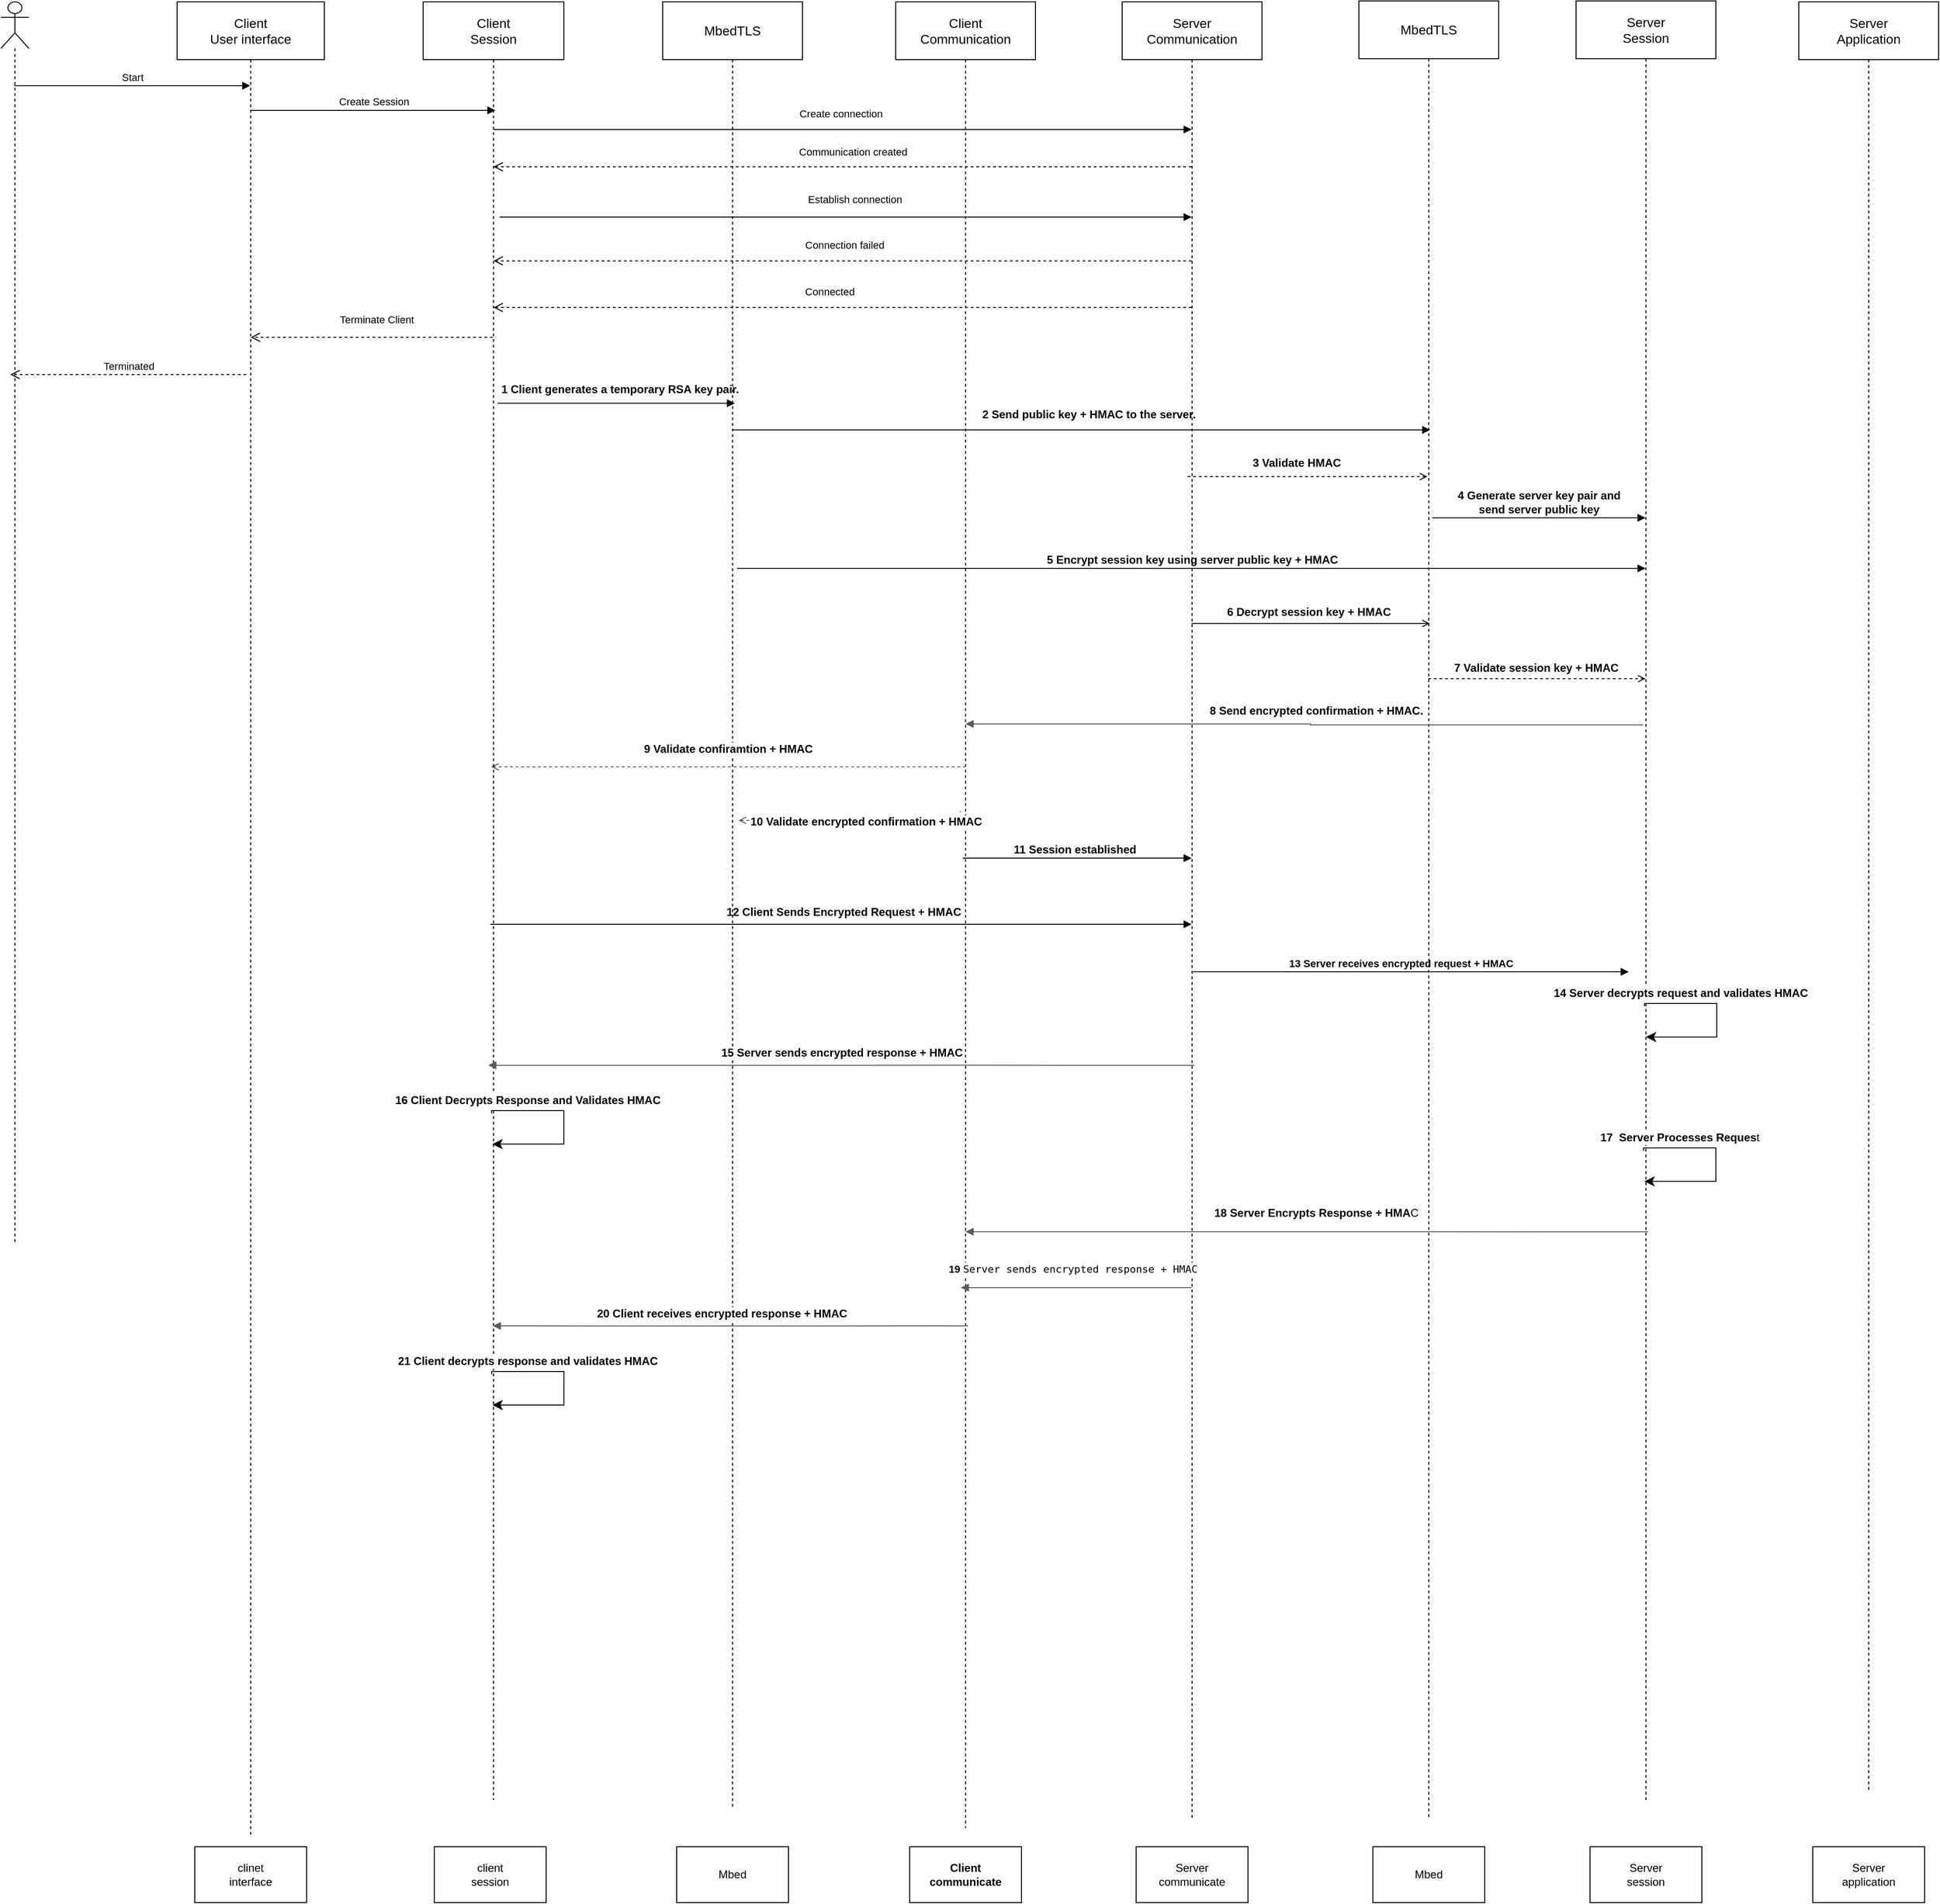 <mxfile>
    <diagram id="hEeOqorTtUtQZ6ahrq-n" name="Page-1">
        <mxGraphModel dx="2336" dy="851" grid="1" gridSize="10" guides="1" tooltips="1" connect="1" arrows="1" fold="1" page="1" pageScale="1" pageWidth="850" pageHeight="1100" math="0" shadow="0">
            <root>
                <mxCell id="0"/>
                <mxCell id="1" parent="0"/>
                <mxCell id="34" value="&lt;span style=&quot;font-size: 14px;&quot;&gt;MbedTLS&lt;/span&gt;" style="shape=umlLifeline;perimeter=lifelinePerimeter;whiteSpace=wrap;html=1;container=1;collapsible=0;recursiveResize=0;outlineConnect=0;size=62;" parent="1" vertex="1">
                    <mxGeometry x="670" y="20" width="150" height="1940" as="geometry"/>
                </mxCell>
                <mxCell id="148" value="&lt;b&gt;9 Validate confiramtion + HMAC&lt;/b&gt;" style="edgeStyle=orthogonalEdgeStyle;html=1;endArrow=none;elbow=vertical;startArrow=open;startFill=0;strokeColor=#545B64;rounded=0;fontSize=12;dashed=1;" parent="34" target="35" edge="1">
                    <mxGeometry y="19" width="100" relative="1" as="geometry">
                        <mxPoint x="-184" y="821.004" as="sourcePoint"/>
                        <mxPoint x="273" y="821" as="targetPoint"/>
                        <mxPoint as="offset"/>
                        <Array as="points">
                            <mxPoint x="163" y="821"/>
                            <mxPoint x="163" y="821"/>
                        </Array>
                    </mxGeometry>
                </mxCell>
                <mxCell id="35" value="&lt;span style=&quot;font-size: 14px;&quot;&gt;Client&lt;br&gt;Communication&lt;br&gt;&lt;/span&gt;" style="shape=umlLifeline;perimeter=lifelinePerimeter;whiteSpace=wrap;html=1;container=1;collapsible=0;recursiveResize=0;outlineConnect=0;size=62;" parent="1" vertex="1">
                    <mxGeometry x="920" y="20" width="150" height="1960" as="geometry"/>
                </mxCell>
                <mxCell id="134" value="Establish connection" style="html=1;verticalAlign=bottom;endArrow=block;" parent="35" target="36" edge="1">
                    <mxGeometry x="0.025" y="10" width="80" relative="1" as="geometry">
                        <mxPoint x="-425" y="231" as="sourcePoint"/>
                        <mxPoint x="284.6" y="232.26" as="targetPoint"/>
                        <mxPoint as="offset"/>
                    </mxGeometry>
                </mxCell>
                <mxCell id="36" value="&lt;span style=&quot;font-size: 14px;&quot;&gt;Server&lt;br&gt;Communication&lt;br&gt;&lt;/span&gt;" style="shape=umlLifeline;perimeter=lifelinePerimeter;whiteSpace=wrap;html=1;container=1;collapsible=0;recursiveResize=0;outlineConnect=0;size=62;" parent="1" vertex="1">
                    <mxGeometry x="1163" y="20" width="150" height="1950" as="geometry"/>
                </mxCell>
                <mxCell id="166" value="13 Server receives encrypted request + HMAC" style="html=1;verticalAlign=bottom;labelBackgroundColor=none;endArrow=block;endFill=1;fontStyle=1;" parent="36" edge="1">
                    <mxGeometry x="-0.046" width="160" relative="1" as="geometry">
                        <mxPoint x="75.977" y="1041" as="sourcePoint"/>
                        <mxPoint x="543.5" y="1041" as="targetPoint"/>
                        <mxPoint as="offset"/>
                    </mxGeometry>
                </mxCell>
                <mxCell id="248" value="&lt;font style=&quot;font-size: 11px;&quot;&gt;&lt;b style=&quot;&quot;&gt;19&amp;nbsp;&lt;/b&gt;&lt;code style=&quot;&quot;&gt;Server sends encrypted response + HMAC&lt;/code&gt;&lt;/font&gt;" style="edgeStyle=orthogonalEdgeStyle;html=1;endArrow=none;elbow=vertical;startArrow=block;startFill=1;strokeColor=#545B64;rounded=0;fontSize=12;" parent="36" target="36" edge="1">
                    <mxGeometry x="-0.03" y="20" width="100" relative="1" as="geometry">
                        <mxPoint x="-172.996" y="1379.999" as="sourcePoint"/>
                        <mxPoint x="560.18" y="1380.049" as="targetPoint"/>
                        <mxPoint as="offset"/>
                        <Array as="points">
                            <mxPoint x="-23" y="1380"/>
                            <mxPoint x="-23" y="1380"/>
                        </Array>
                    </mxGeometry>
                </mxCell>
                <mxCell id="37" value="&lt;span style=&quot;font-size: 14px;&quot;&gt;MbedTLS&lt;br&gt;&lt;/span&gt;" style="shape=umlLifeline;perimeter=lifelinePerimeter;whiteSpace=wrap;html=1;container=1;collapsible=0;recursiveResize=0;outlineConnect=0;size=62;" parent="1" vertex="1">
                    <mxGeometry x="1417" y="19" width="150" height="1951" as="geometry"/>
                </mxCell>
                <mxCell id="247" value="&lt;b&gt;18&amp;nbsp;Server Encrypts Response + HMA&lt;/b&gt;C" style="edgeStyle=orthogonalEdgeStyle;html=1;endArrow=none;elbow=vertical;startArrow=block;startFill=1;strokeColor=#545B64;rounded=0;fontSize=12;" parent="37" source="35" edge="1">
                    <mxGeometry x="0.025" y="20" width="100" relative="1" as="geometry">
                        <mxPoint x="-407" y="1321" as="sourcePoint"/>
                        <mxPoint x="310.5" y="1321.109" as="targetPoint"/>
                        <mxPoint as="offset"/>
                        <Array as="points">
                            <mxPoint x="-197" y="1321"/>
                            <mxPoint x="-197" y="1321"/>
                        </Array>
                    </mxGeometry>
                </mxCell>
                <mxCell id="39" value="&lt;span style=&quot;font-size: 14px;&quot;&gt;Server&lt;br&gt;Application&lt;br&gt;&lt;/span&gt;" style="shape=umlLifeline;perimeter=lifelinePerimeter;whiteSpace=wrap;html=1;container=1;collapsible=0;recursiveResize=0;outlineConnect=0;size=62;" parent="1" vertex="1">
                    <mxGeometry x="1889" y="20" width="150" height="1920" as="geometry"/>
                </mxCell>
                <mxCell id="83" value="Communication created" style="html=1;verticalAlign=bottom;endArrow=open;dashed=1;endSize=8;" parent="1" source="36" target="33" edge="1">
                    <mxGeometry x="-0.028" y="-7" relative="1" as="geometry">
                        <mxPoint x="1166.5" y="197" as="sourcePoint"/>
                        <mxPoint x="490.25" y="197" as="targetPoint"/>
                        <Array as="points">
                            <mxPoint x="650" y="197"/>
                        </Array>
                        <mxPoint as="offset"/>
                    </mxGeometry>
                </mxCell>
                <mxCell id="85" value="Connected" style="html=1;verticalAlign=bottom;endArrow=open;dashed=1;endSize=8;" parent="1" source="36" target="33" edge="1">
                    <mxGeometry x="0.037" y="-8" relative="1" as="geometry">
                        <mxPoint x="1207" y="348" as="sourcePoint"/>
                        <mxPoint x="486.75" y="348" as="targetPoint"/>
                        <Array as="points">
                            <mxPoint x="655.19" y="348"/>
                        </Array>
                        <mxPoint as="offset"/>
                    </mxGeometry>
                </mxCell>
                <mxCell id="96" value="" style="shape=umlLifeline;participant=umlActor;perimeter=lifelinePerimeter;whiteSpace=wrap;html=1;container=1;collapsible=0;recursiveResize=0;verticalAlign=top;spacingTop=36;outlineConnect=0;size=50;" parent="1" vertex="1">
                    <mxGeometry x="-40" y="20" width="30" height="1331" as="geometry"/>
                </mxCell>
                <mxCell id="101" value="&lt;font style=&quot;font-size: 12px;&quot;&gt;1 Client generates a temporary RSA key pair.&lt;/font&gt;" style="html=1;verticalAlign=bottom;labelBackgroundColor=none;endArrow=block;endFill=1;fontStyle=1;" parent="1" edge="1">
                    <mxGeometry x="0.029" y="6" width="160" relative="1" as="geometry">
                        <mxPoint x="492.824" y="450.789" as="sourcePoint"/>
                        <mxPoint x="747.5" y="450.789" as="targetPoint"/>
                        <mxPoint as="offset"/>
                    </mxGeometry>
                </mxCell>
                <mxCell id="128" value="" style="html=1;verticalAlign=bottom;labelBackgroundColor=none;endArrow=block;endFill=1;" parent="1" source="34" edge="1">
                    <mxGeometry width="160" relative="1" as="geometry">
                        <mxPoint x="810" y="479" as="sourcePoint"/>
                        <mxPoint x="1493.5" y="479.411" as="targetPoint"/>
                        <Array as="points"/>
                    </mxGeometry>
                </mxCell>
                <mxCell id="132" value="&lt;font style=&quot;font-size: 12px;&quot;&gt;&lt;b&gt;2 Send&amp;nbsp;public key + HMAC to the server.&lt;/b&gt;&lt;/font&gt;" style="text;whiteSpace=wrap;html=1;" parent="1" vertex="1">
                    <mxGeometry x="1011" y="449" width="270" height="40" as="geometry"/>
                </mxCell>
                <mxCell id="81" value="Create connection" style="html=1;verticalAlign=bottom;endArrow=block;" parent="1" source="33" edge="1">
                    <mxGeometry x="-0.007" y="8" width="80" relative="1" as="geometry">
                        <mxPoint x="510" y="160" as="sourcePoint"/>
                        <mxPoint x="1237.5" y="157" as="targetPoint"/>
                        <mxPoint as="offset"/>
                    </mxGeometry>
                </mxCell>
                <mxCell id="136" value="&lt;span style=&quot;font-size: 14px;&quot;&gt;Server&lt;br&gt;Session&lt;br&gt;&lt;/span&gt;" style="shape=umlLifeline;perimeter=lifelinePerimeter;whiteSpace=wrap;html=1;container=1;collapsible=0;recursiveResize=0;outlineConnect=0;size=62;" parent="1" vertex="1">
                    <mxGeometry x="1650" y="19" width="150" height="1931" as="geometry"/>
                </mxCell>
                <mxCell id="147" value="&lt;b&gt;8 Send encrypted confirmation + HMAC.&lt;/b&gt;" style="edgeStyle=orthogonalEdgeStyle;html=1;endArrow=none;elbow=vertical;startArrow=block;startFill=1;strokeColor=#545B64;rounded=0;fontSize=12;" parent="136" source="35" edge="1">
                    <mxGeometry x="0.039" y="15" width="100" relative="1" as="geometry">
                        <mxPoint x="-642" y="775.5" as="sourcePoint"/>
                        <mxPoint x="72" y="777" as="targetPoint"/>
                        <mxPoint x="-1" as="offset"/>
                        <Array as="points">
                            <mxPoint x="-285" y="776"/>
                        </Array>
                    </mxGeometry>
                </mxCell>
                <mxCell id="176" value="&lt;b&gt;14 Server decrypts request and validates HMAC&lt;/b&gt;" style="edgeStyle=segmentEdgeStyle;endArrow=classic;html=1;curved=0;rounded=0;endSize=8;startSize=8;fontSize=12;exitX=0.523;exitY=0.848;exitDx=0;exitDy=0;exitPerimeter=0;" parent="136" target="136" edge="1">
                    <mxGeometry x="-0.569" y="11" width="50" height="50" relative="1" as="geometry">
                        <mxPoint x="73.45" y="1079.036" as="sourcePoint"/>
                        <mxPoint x="71" y="1124.92" as="targetPoint"/>
                        <Array as="points">
                            <mxPoint x="74" y="1076"/>
                            <mxPoint x="151" y="1076"/>
                            <mxPoint x="151" y="1112"/>
                        </Array>
                        <mxPoint as="offset"/>
                    </mxGeometry>
                </mxCell>
                <mxCell id="242" value="&lt;b&gt;17&amp;nbsp; Server Processes Reques&lt;/b&gt;t" style="edgeStyle=segmentEdgeStyle;endArrow=classic;html=1;curved=0;rounded=0;endSize=8;startSize=8;fontSize=12;exitX=0.523;exitY=0.848;exitDx=0;exitDy=0;exitPerimeter=0;" parent="136" edge="1">
                    <mxGeometry x="-0.569" y="11" width="50" height="50" relative="1" as="geometry">
                        <mxPoint x="72.51" y="1233.976" as="sourcePoint"/>
                        <mxPoint x="73.384" y="1266.94" as="targetPoint"/>
                        <Array as="points">
                            <mxPoint x="73.06" y="1230.94"/>
                            <mxPoint x="150.06" y="1230.94"/>
                            <mxPoint x="150.06" y="1266.94"/>
                        </Array>
                        <mxPoint as="offset"/>
                    </mxGeometry>
                </mxCell>
                <mxCell id="138" value="&lt;b&gt;3 Validate HMAC&lt;/b&gt;" style="html=1;verticalAlign=bottom;labelBackgroundColor=none;endArrow=open;endFill=0;fontSize=12;dashed=1;" parent="1" edge="1">
                    <mxGeometry x="-0.092" y="7" width="160" relative="1" as="geometry">
                        <mxPoint x="1233.25" y="529.5" as="sourcePoint"/>
                        <mxPoint x="1490.5" y="529.5" as="targetPoint"/>
                        <mxPoint y="1" as="offset"/>
                    </mxGeometry>
                </mxCell>
                <mxCell id="141" value="&lt;b&gt;4 Generate server key pair and &lt;br&gt;send server public key&lt;/b&gt;" style="html=1;verticalAlign=bottom;labelBackgroundColor=none;endArrow=block;endFill=1;fontSize=12;exitX=0.524;exitY=0.632;exitDx=0;exitDy=0;exitPerimeter=0;" parent="1" target="136" edge="1">
                    <mxGeometry x="-0.004" width="160" relative="1" as="geometry">
                        <mxPoint x="1495.6" y="573.752" as="sourcePoint"/>
                        <mxPoint x="1706.5" y="573.752" as="targetPoint"/>
                        <mxPoint as="offset"/>
                    </mxGeometry>
                </mxCell>
                <mxCell id="142" value="&lt;b&gt;5 Encrypt session key using server public key + HMAC&lt;/b&gt;" style="html=1;verticalAlign=bottom;labelBackgroundColor=none;endArrow=block;endFill=1;fontSize=12;" parent="1" target="136" edge="1">
                    <mxGeometry width="160" relative="1" as="geometry">
                        <mxPoint x="750" y="628" as="sourcePoint"/>
                        <mxPoint x="1706.5" y="628" as="targetPoint"/>
                    </mxGeometry>
                </mxCell>
                <mxCell id="143" value="&lt;b&gt;&lt;font style=&quot;font-size: 12px;&quot;&gt;6 Decrypt session key + HMAC&lt;/font&gt;&lt;/b&gt;" style="html=1;verticalAlign=bottom;labelBackgroundColor=none;endArrow=open;endFill=0;entryX=0.507;entryY=0.796;entryDx=0;entryDy=0;entryPerimeter=0;" parent="1" edge="1">
                    <mxGeometry x="-0.022" y="3" width="160" relative="1" as="geometry">
                        <mxPoint x="1237.5" y="687.156" as="sourcePoint"/>
                        <mxPoint x="1493.05" y="687.156" as="targetPoint"/>
                        <mxPoint as="offset"/>
                    </mxGeometry>
                </mxCell>
                <mxCell id="144" value="&lt;font style=&quot;font-size: 12px;&quot;&gt;&lt;b&gt;7 Validate session key + HMAC&lt;/b&gt;&lt;/font&gt;" style="html=1;verticalAlign=bottom;labelBackgroundColor=none;endArrow=open;endFill=0;dashed=1;" parent="1" target="136" edge="1">
                    <mxGeometry x="-0.011" y="2" width="160" relative="1" as="geometry">
                        <mxPoint x="1491.5" y="746.42" as="sourcePoint"/>
                        <mxPoint x="1706.5" y="746.42" as="targetPoint"/>
                        <mxPoint as="offset"/>
                    </mxGeometry>
                </mxCell>
                <mxCell id="84" value="Connection failed" style="html=1;verticalAlign=bottom;endArrow=open;dashed=1;endSize=8;" parent="1" source="36" target="33" edge="1">
                    <mxGeometry x="-0.004" y="-8" relative="1" as="geometry">
                        <mxPoint x="1198" y="298" as="sourcePoint"/>
                        <mxPoint x="510" y="300" as="targetPoint"/>
                        <Array as="points">
                            <mxPoint x="751.19" y="298"/>
                        </Array>
                        <mxPoint as="offset"/>
                    </mxGeometry>
                </mxCell>
                <mxCell id="159" value="&lt;b&gt;10 Validate encrypted confirmation + HMAC&lt;/b&gt;" style="edgeStyle=orthogonalEdgeStyle;html=1;endArrow=none;elbow=vertical;startArrow=open;startFill=0;strokeColor=#545B64;rounded=0;fontSize=12;dashed=1;" parent="1" edge="1">
                    <mxGeometry x="-0.044" y="16" width="100" relative="1" as="geometry">
                        <mxPoint x="751.5" y="898.5" as="sourcePoint"/>
                        <mxPoint x="989.5" y="888.5" as="targetPoint"/>
                        <mxPoint x="1" y="1" as="offset"/>
                        <Array as="points"/>
                    </mxGeometry>
                </mxCell>
                <mxCell id="162" value="&lt;font style=&quot;font-size: 12px;&quot;&gt;11 Session established&lt;/font&gt;" style="html=1;verticalAlign=bottom;labelBackgroundColor=none;endArrow=block;endFill=1;fontStyle=1;" parent="1" edge="1">
                    <mxGeometry x="-0.022" width="160" relative="1" as="geometry">
                        <mxPoint x="992" y="938.999" as="sourcePoint"/>
                        <mxPoint x="1237.5" y="938.999" as="targetPoint"/>
                        <mxPoint as="offset"/>
                    </mxGeometry>
                </mxCell>
                <mxCell id="163" value="&lt;font style=&quot;font-size: 12px;&quot;&gt;12 Client Sends Encrypted Request + HMAC&lt;/font&gt;" style="html=1;verticalAlign=bottom;labelBackgroundColor=none;endArrow=block;endFill=1;fontStyle=1;" parent="1" edge="1">
                    <mxGeometry x="0.006" y="4" width="160" relative="1" as="geometry">
                        <mxPoint x="485" y="1010" as="sourcePoint"/>
                        <mxPoint x="1237.5" y="1010" as="targetPoint"/>
                        <mxPoint as="offset"/>
                    </mxGeometry>
                </mxCell>
                <mxCell id="177" value="" style="text;strokeColor=none;fillColor=none;align=left;verticalAlign=middle;spacingTop=-1;spacingLeft=4;spacingRight=4;rotatable=0;labelPosition=right;points=[];portConstraint=eastwest;" parent="1" vertex="1">
                    <mxGeometry x="1780" y="80" width="20" height="14" as="geometry"/>
                </mxCell>
                <mxCell id="33" value="&lt;font style=&quot;font-size: 14px;&quot;&gt;Client&lt;br&gt;Session&lt;/font&gt;" style="shape=umlLifeline;perimeter=lifelinePerimeter;whiteSpace=wrap;html=1;container=1;collapsible=0;recursiveResize=0;outlineConnect=0;size=62;" parent="1" vertex="1">
                    <mxGeometry x="413" y="20" width="151" height="1930" as="geometry"/>
                </mxCell>
                <mxCell id="80" value="Create Session" style="html=1;verticalAlign=bottom;endArrow=block;" parent="33" source="32" edge="1">
                    <mxGeometry width="80" relative="1" as="geometry">
                        <mxPoint x="-117" y="116.478" as="sourcePoint"/>
                        <mxPoint x="77.5" y="116.478" as="targetPoint"/>
                    </mxGeometry>
                </mxCell>
                <mxCell id="170" value="&lt;b&gt;15 Server sends encrypted response + HMAC&lt;/b&gt;" style="edgeStyle=orthogonalEdgeStyle;html=1;endArrow=none;elbow=vertical;startArrow=block;startFill=1;strokeColor=#545B64;rounded=0;fontSize=12;" parent="33" edge="1">
                    <mxGeometry y="13" width="100" relative="1" as="geometry">
                        <mxPoint x="70" y="1141.344" as="sourcePoint"/>
                        <mxPoint x="827.5" y="1141.399" as="targetPoint"/>
                        <mxPoint as="offset"/>
                        <Array as="points">
                            <mxPoint x="600" y="1141.344"/>
                            <mxPoint x="600" y="1141.344"/>
                        </Array>
                    </mxGeometry>
                </mxCell>
                <mxCell id="90" value="Terminate Client" style="html=1;verticalAlign=bottom;endArrow=open;dashed=1;endSize=8;" parent="33" target="32" edge="1">
                    <mxGeometry x="-0.04" y="-10" relative="1" as="geometry">
                        <mxPoint x="74.68" y="359.999" as="sourcePoint"/>
                        <mxPoint x="-197.996" y="359.999" as="targetPoint"/>
                        <Array as="points"/>
                        <mxPoint as="offset"/>
                    </mxGeometry>
                </mxCell>
                <mxCell id="241" value="&lt;b&gt;16&amp;nbsp;Client Decrypts Response and Validates HMAC&lt;/b&gt;" style="edgeStyle=segmentEdgeStyle;endArrow=classic;html=1;curved=0;rounded=0;endSize=8;startSize=8;fontSize=12;exitX=0.523;exitY=0.848;exitDx=0;exitDy=0;exitPerimeter=0;" parent="33" edge="1">
                    <mxGeometry x="-0.569" y="11" width="50" height="50" relative="1" as="geometry">
                        <mxPoint x="73.39" y="1192.976" as="sourcePoint"/>
                        <mxPoint x="74.264" y="1225.94" as="targetPoint"/>
                        <Array as="points">
                            <mxPoint x="73.94" y="1189.94"/>
                            <mxPoint x="150.94" y="1189.94"/>
                            <mxPoint x="150.94" y="1225.94"/>
                        </Array>
                        <mxPoint as="offset"/>
                    </mxGeometry>
                </mxCell>
                <mxCell id="250" value="&lt;b&gt;21&amp;nbsp;Client decrypts response and validates HMAC&lt;/b&gt;" style="edgeStyle=segmentEdgeStyle;endArrow=classic;html=1;curved=0;rounded=0;endSize=8;startSize=8;fontSize=12;exitX=0.523;exitY=0.848;exitDx=0;exitDy=0;exitPerimeter=0;" parent="33" edge="1">
                    <mxGeometry x="-0.569" y="11" width="50" height="50" relative="1" as="geometry">
                        <mxPoint x="73.51" y="1473.036" as="sourcePoint"/>
                        <mxPoint x="74.384" y="1506" as="targetPoint"/>
                        <Array as="points">
                            <mxPoint x="74.06" y="1470"/>
                            <mxPoint x="151.06" y="1470"/>
                            <mxPoint x="151.06" y="1506"/>
                        </Array>
                        <mxPoint as="offset"/>
                    </mxGeometry>
                </mxCell>
                <mxCell id="32" value="&lt;font style=&quot;font-size: 14px;&quot;&gt;Client&lt;br&gt;User interface&lt;br&gt;&lt;/font&gt;" style="shape=umlLifeline;perimeter=lifelinePerimeter;whiteSpace=wrap;html=1;container=1;collapsible=0;recursiveResize=0;outlineConnect=0;size=62;" parent="1" vertex="1">
                    <mxGeometry x="149" y="20" width="158" height="1970" as="geometry"/>
                </mxCell>
                <mxCell id="77" value="Start" style="html=1;verticalAlign=bottom;endArrow=block;" parent="32" edge="1">
                    <mxGeometry width="80" relative="1" as="geometry">
                        <mxPoint x="-174.676" y="90.0" as="sourcePoint"/>
                        <mxPoint x="78.5" y="90.0" as="targetPoint"/>
                    </mxGeometry>
                </mxCell>
                <mxCell id="92" value="Terminated" style="html=1;verticalAlign=bottom;endArrow=open;dashed=1;endSize=8;" parent="32" edge="1">
                    <mxGeometry relative="1" as="geometry">
                        <mxPoint x="74.18" y="400" as="sourcePoint"/>
                        <mxPoint x="-178.996" y="400" as="targetPoint"/>
                        <Array as="points"/>
                    </mxGeometry>
                </mxCell>
                <mxCell id="249" value="&lt;b&gt;&lt;font style=&quot;font-size: 12px;&quot;&gt;20&amp;nbsp;Client receives encrypted response + HMAC&amp;nbsp;&lt;/font&gt;&lt;/b&gt;" style="edgeStyle=orthogonalEdgeStyle;html=1;endArrow=none;elbow=vertical;startArrow=block;startFill=1;strokeColor=#545B64;rounded=0;fontSize=12;" parent="1" edge="1">
                    <mxGeometry x="-0.03" y="13" width="100" relative="1" as="geometry">
                        <mxPoint x="487.824" y="1441.059" as="sourcePoint"/>
                        <mxPoint x="997.5" y="1441.059" as="targetPoint"/>
                        <mxPoint as="offset"/>
                        <Array as="points">
                            <mxPoint x="640" y="1441"/>
                            <mxPoint x="640" y="1441"/>
                        </Array>
                    </mxGeometry>
                </mxCell>
                <mxCell id="239" value="Server&lt;br&gt;session" style="rounded=0;whiteSpace=wrap;html=1;" parent="1" vertex="1">
                    <mxGeometry x="1665" y="2000" width="120" height="60" as="geometry"/>
                </mxCell>
                <mxCell id="235" value="Server&lt;br&gt;application&lt;br&gt;" style="rounded=0;whiteSpace=wrap;html=1;" parent="1" vertex="1">
                    <mxGeometry x="1904" y="2000" width="120" height="60" as="geometry"/>
                </mxCell>
                <mxCell id="238" value="Mbed" style="rounded=0;whiteSpace=wrap;html=1;" parent="1" vertex="1">
                    <mxGeometry x="1432" y="2000" width="120" height="60" as="geometry"/>
                </mxCell>
                <mxCell id="236" value="Server&lt;br&gt;communicate" style="rounded=0;whiteSpace=wrap;html=1;" parent="1" vertex="1">
                    <mxGeometry x="1178" y="2000" width="120" height="60" as="geometry"/>
                </mxCell>
                <mxCell id="237" value="Client&lt;br&gt;communicate" style="rounded=0;whiteSpace=wrap;html=1;fontStyle=1" parent="1" vertex="1">
                    <mxGeometry x="935" y="2000" width="120" height="60" as="geometry"/>
                </mxCell>
                <mxCell id="197" value="Mbed" style="rounded=0;whiteSpace=wrap;html=1;" parent="1" vertex="1">
                    <mxGeometry x="685" y="2000" width="120" height="60" as="geometry"/>
                </mxCell>
                <mxCell id="196" value="client&lt;br&gt;session" style="rounded=0;whiteSpace=wrap;html=1;" parent="1" vertex="1">
                    <mxGeometry x="425" y="2000" width="120" height="60" as="geometry"/>
                </mxCell>
                <mxCell id="198" value="clinet&lt;br&gt;interface" style="rounded=0;whiteSpace=wrap;html=1;" parent="1" vertex="1">
                    <mxGeometry x="168" y="2000" width="120" height="60" as="geometry"/>
                </mxCell>
            </root>
        </mxGraphModel>
    </diagram>
</mxfile>